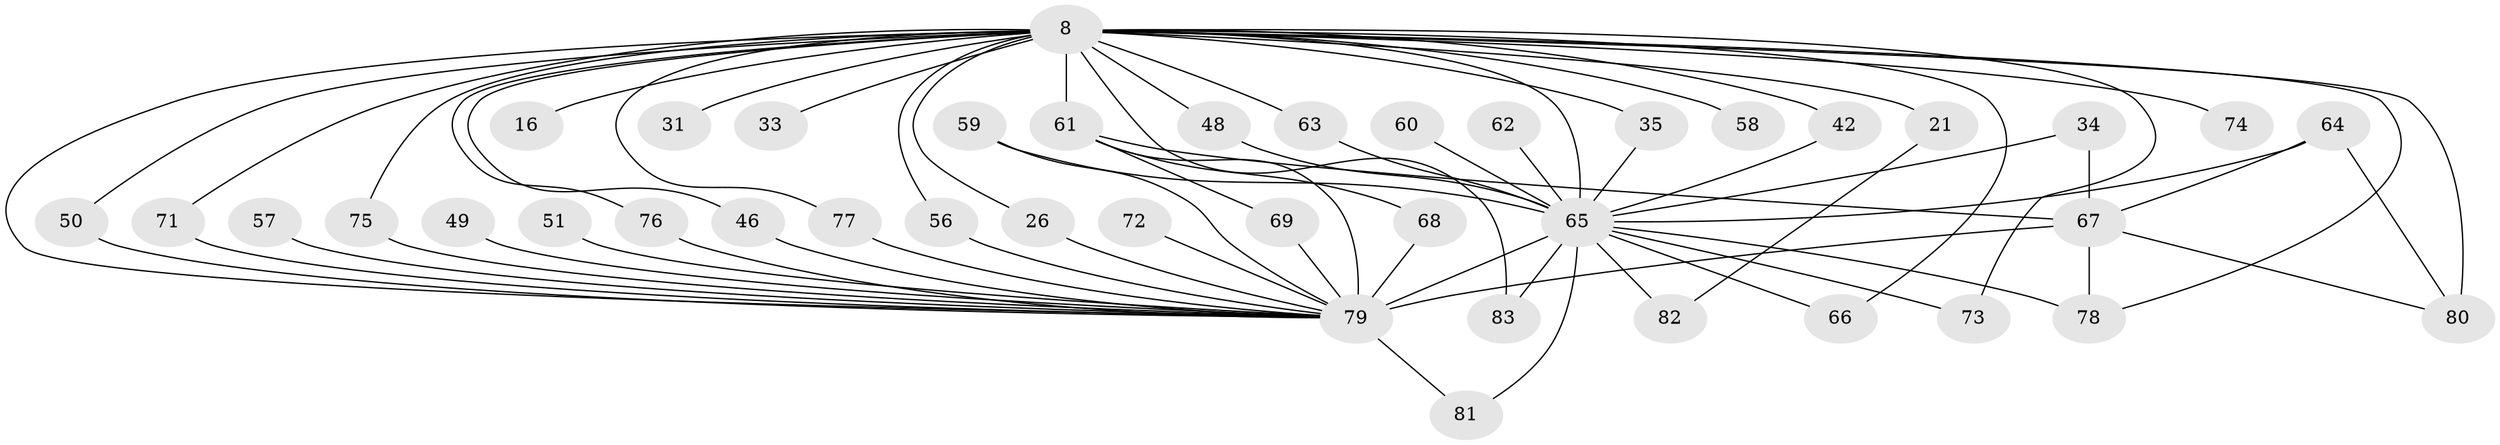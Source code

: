 // original degree distribution, {13: 0.012048192771084338, 18: 0.012048192771084338, 29: 0.012048192771084338, 17: 0.024096385542168676, 22: 0.012048192771084338, 21: 0.012048192771084338, 20: 0.012048192771084338, 16: 0.012048192771084338, 15: 0.012048192771084338, 6: 0.03614457831325301, 5: 0.04819277108433735, 3: 0.14457831325301204, 2: 0.6024096385542169, 8: 0.012048192771084338, 4: 0.03614457831325301}
// Generated by graph-tools (version 1.1) at 2025/45/03/09/25 04:45:22]
// undirected, 41 vertices, 69 edges
graph export_dot {
graph [start="1"]
  node [color=gray90,style=filled];
  8 [super="+5+3"];
  16;
  21;
  26;
  31;
  33;
  34;
  35;
  42;
  46;
  48;
  49;
  50;
  51;
  56;
  57;
  58 [super="+25"];
  59;
  60;
  61 [super="+52+47+54"];
  62;
  63;
  64 [super="+30"];
  65 [super="+36+55+53+10"];
  66;
  67 [super="+38+15+13+28+37"];
  68 [super="+32"];
  69;
  71;
  72;
  73;
  74;
  75;
  76;
  77;
  78 [super="+43"];
  79 [super="+45+39+9+7"];
  80 [super="+24+70"];
  81;
  82;
  83;
  8 -- 16 [weight=2];
  8 -- 21 [weight=2];
  8 -- 31 [weight=2];
  8 -- 33 [weight=2];
  8 -- 42;
  8 -- 56;
  8 -- 71;
  8 -- 76;
  8 -- 80 [weight=3];
  8 -- 74 [weight=2];
  8 -- 75;
  8 -- 77;
  8 -- 35;
  8 -- 48;
  8 -- 58 [weight=3];
  8 -- 63;
  8 -- 66;
  8 -- 73;
  8 -- 83;
  8 -- 26;
  8 -- 46;
  8 -- 50;
  8 -- 61 [weight=7];
  8 -- 65 [weight=12];
  8 -- 78;
  8 -- 79 [weight=14];
  21 -- 82;
  26 -- 79;
  34 -- 65;
  34 -- 67;
  35 -- 65;
  42 -- 65;
  46 -- 79;
  48 -- 65;
  49 -- 79;
  50 -- 79;
  51 -- 79 [weight=2];
  56 -- 79;
  57 -- 79 [weight=2];
  59 -- 65;
  59 -- 79;
  60 -- 65 [weight=2];
  61 -- 69;
  61 -- 68;
  61 -- 79 [weight=2];
  61 -- 67;
  62 -- 65 [weight=2];
  63 -- 65;
  64 -- 65 [weight=3];
  64 -- 80;
  64 -- 67;
  65 -- 73;
  65 -- 66;
  65 -- 78;
  65 -- 79 [weight=20];
  65 -- 81;
  65 -- 82;
  65 -- 83;
  67 -- 80;
  67 -- 78;
  67 -- 79 [weight=7];
  68 -- 79 [weight=2];
  69 -- 79;
  71 -- 79;
  72 -- 79 [weight=2];
  75 -- 79;
  76 -- 79;
  77 -- 79;
  79 -- 81;
}
